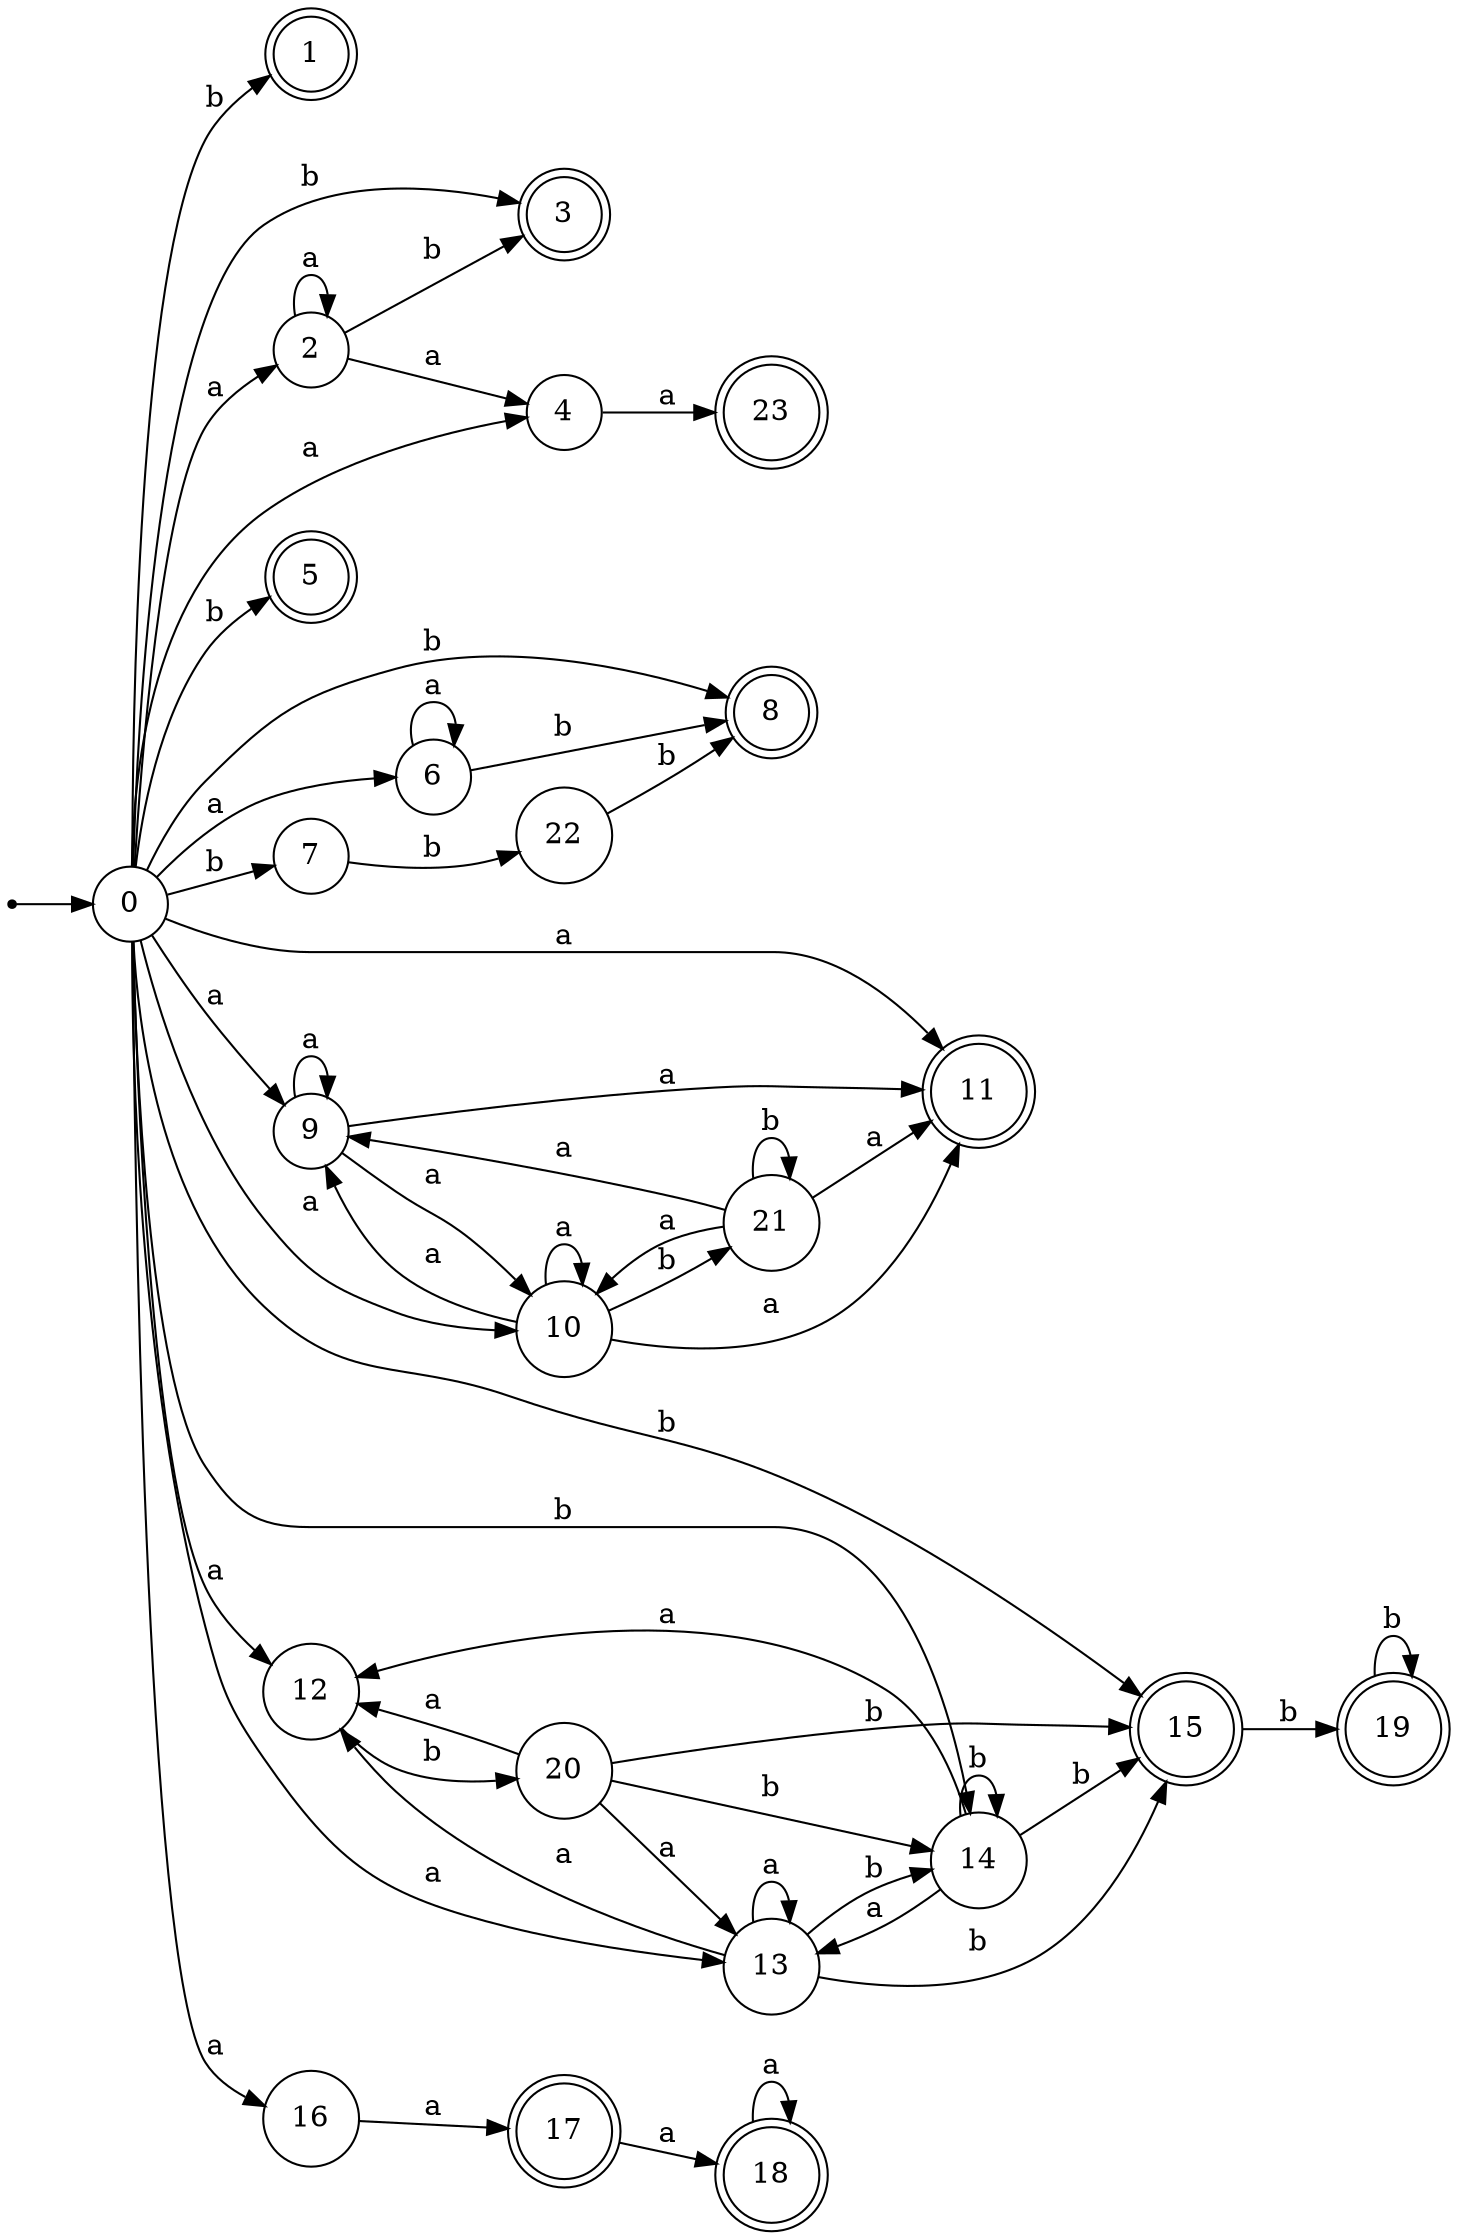 digraph finite_state_machine {
rankdir=LR;
size="20,20";
node [shape = point]; "dummy0"
node [shape = circle]; "0";
"dummy0" -> "0";
node [shape = doublecircle]; "1";node [shape = circle]; "2";
node [shape = doublecircle]; "3";node [shape = circle]; "4";
node [shape = doublecircle]; "5";node [shape = circle]; "6";
node [shape = circle]; "7";
node [shape = doublecircle]; "8";node [shape = circle]; "9";
node [shape = circle]; "10";
node [shape = doublecircle]; "11";node [shape = circle]; "12";
node [shape = circle]; "13";
node [shape = circle]; "14";
node [shape = doublecircle]; "15";node [shape = circle]; "16";
node [shape = doublecircle]; "17";node [shape = doublecircle]; "18";node [shape = doublecircle]; "19";node [shape = circle]; "20";
node [shape = circle]; "21";
node [shape = circle]; "22";
node [shape = doublecircle]; "23";"0" -> "1" [label = "b"];
 "0" -> "3" [label = "b"];
 "0" -> "5" [label = "b"];
 "0" -> "7" [label = "b"];
 "0" -> "8" [label = "b"];
 "0" -> "14" [label = "b"];
 "0" -> "15" [label = "b"];
 "0" -> "2" [label = "a"];
 "0" -> "4" [label = "a"];
 "0" -> "6" [label = "a"];
 "0" -> "9" [label = "a"];
 "0" -> "10" [label = "a"];
 "0" -> "11" [label = "a"];
 "0" -> "12" [label = "a"];
 "0" -> "13" [label = "a"];
 "0" -> "16" [label = "a"];
 "16" -> "17" [label = "a"];
 "17" -> "18" [label = "a"];
 "18" -> "18" [label = "a"];
 "15" -> "19" [label = "b"];
 "19" -> "19" [label = "b"];
 "14" -> "14" [label = "b"];
 "14" -> "15" [label = "b"];
 "14" -> "12" [label = "a"];
 "14" -> "13" [label = "a"];
 "13" -> "12" [label = "a"];
 "13" -> "13" [label = "a"];
 "13" -> "14" [label = "b"];
 "13" -> "15" [label = "b"];
 "12" -> "20" [label = "b"];
 "20" -> "12" [label = "a"];
 "20" -> "13" [label = "a"];
 "20" -> "14" [label = "b"];
 "20" -> "15" [label = "b"];
 "10" -> "9" [label = "a"];
 "10" -> "10" [label = "a"];
 "10" -> "11" [label = "a"];
 "10" -> "21" [label = "b"];
 "21" -> "21" [label = "b"];
 "21" -> "9" [label = "a"];
 "21" -> "10" [label = "a"];
 "21" -> "11" [label = "a"];
 "9" -> "9" [label = "a"];
 "9" -> "10" [label = "a"];
 "9" -> "11" [label = "a"];
 "7" -> "22" [label = "b"];
 "22" -> "8" [label = "b"];
 "6" -> "6" [label = "a"];
 "6" -> "8" [label = "b"];
 "4" -> "23" [label = "a"];
 "2" -> "2" [label = "a"];
 "2" -> "4" [label = "a"];
 "2" -> "3" [label = "b"];
 }
